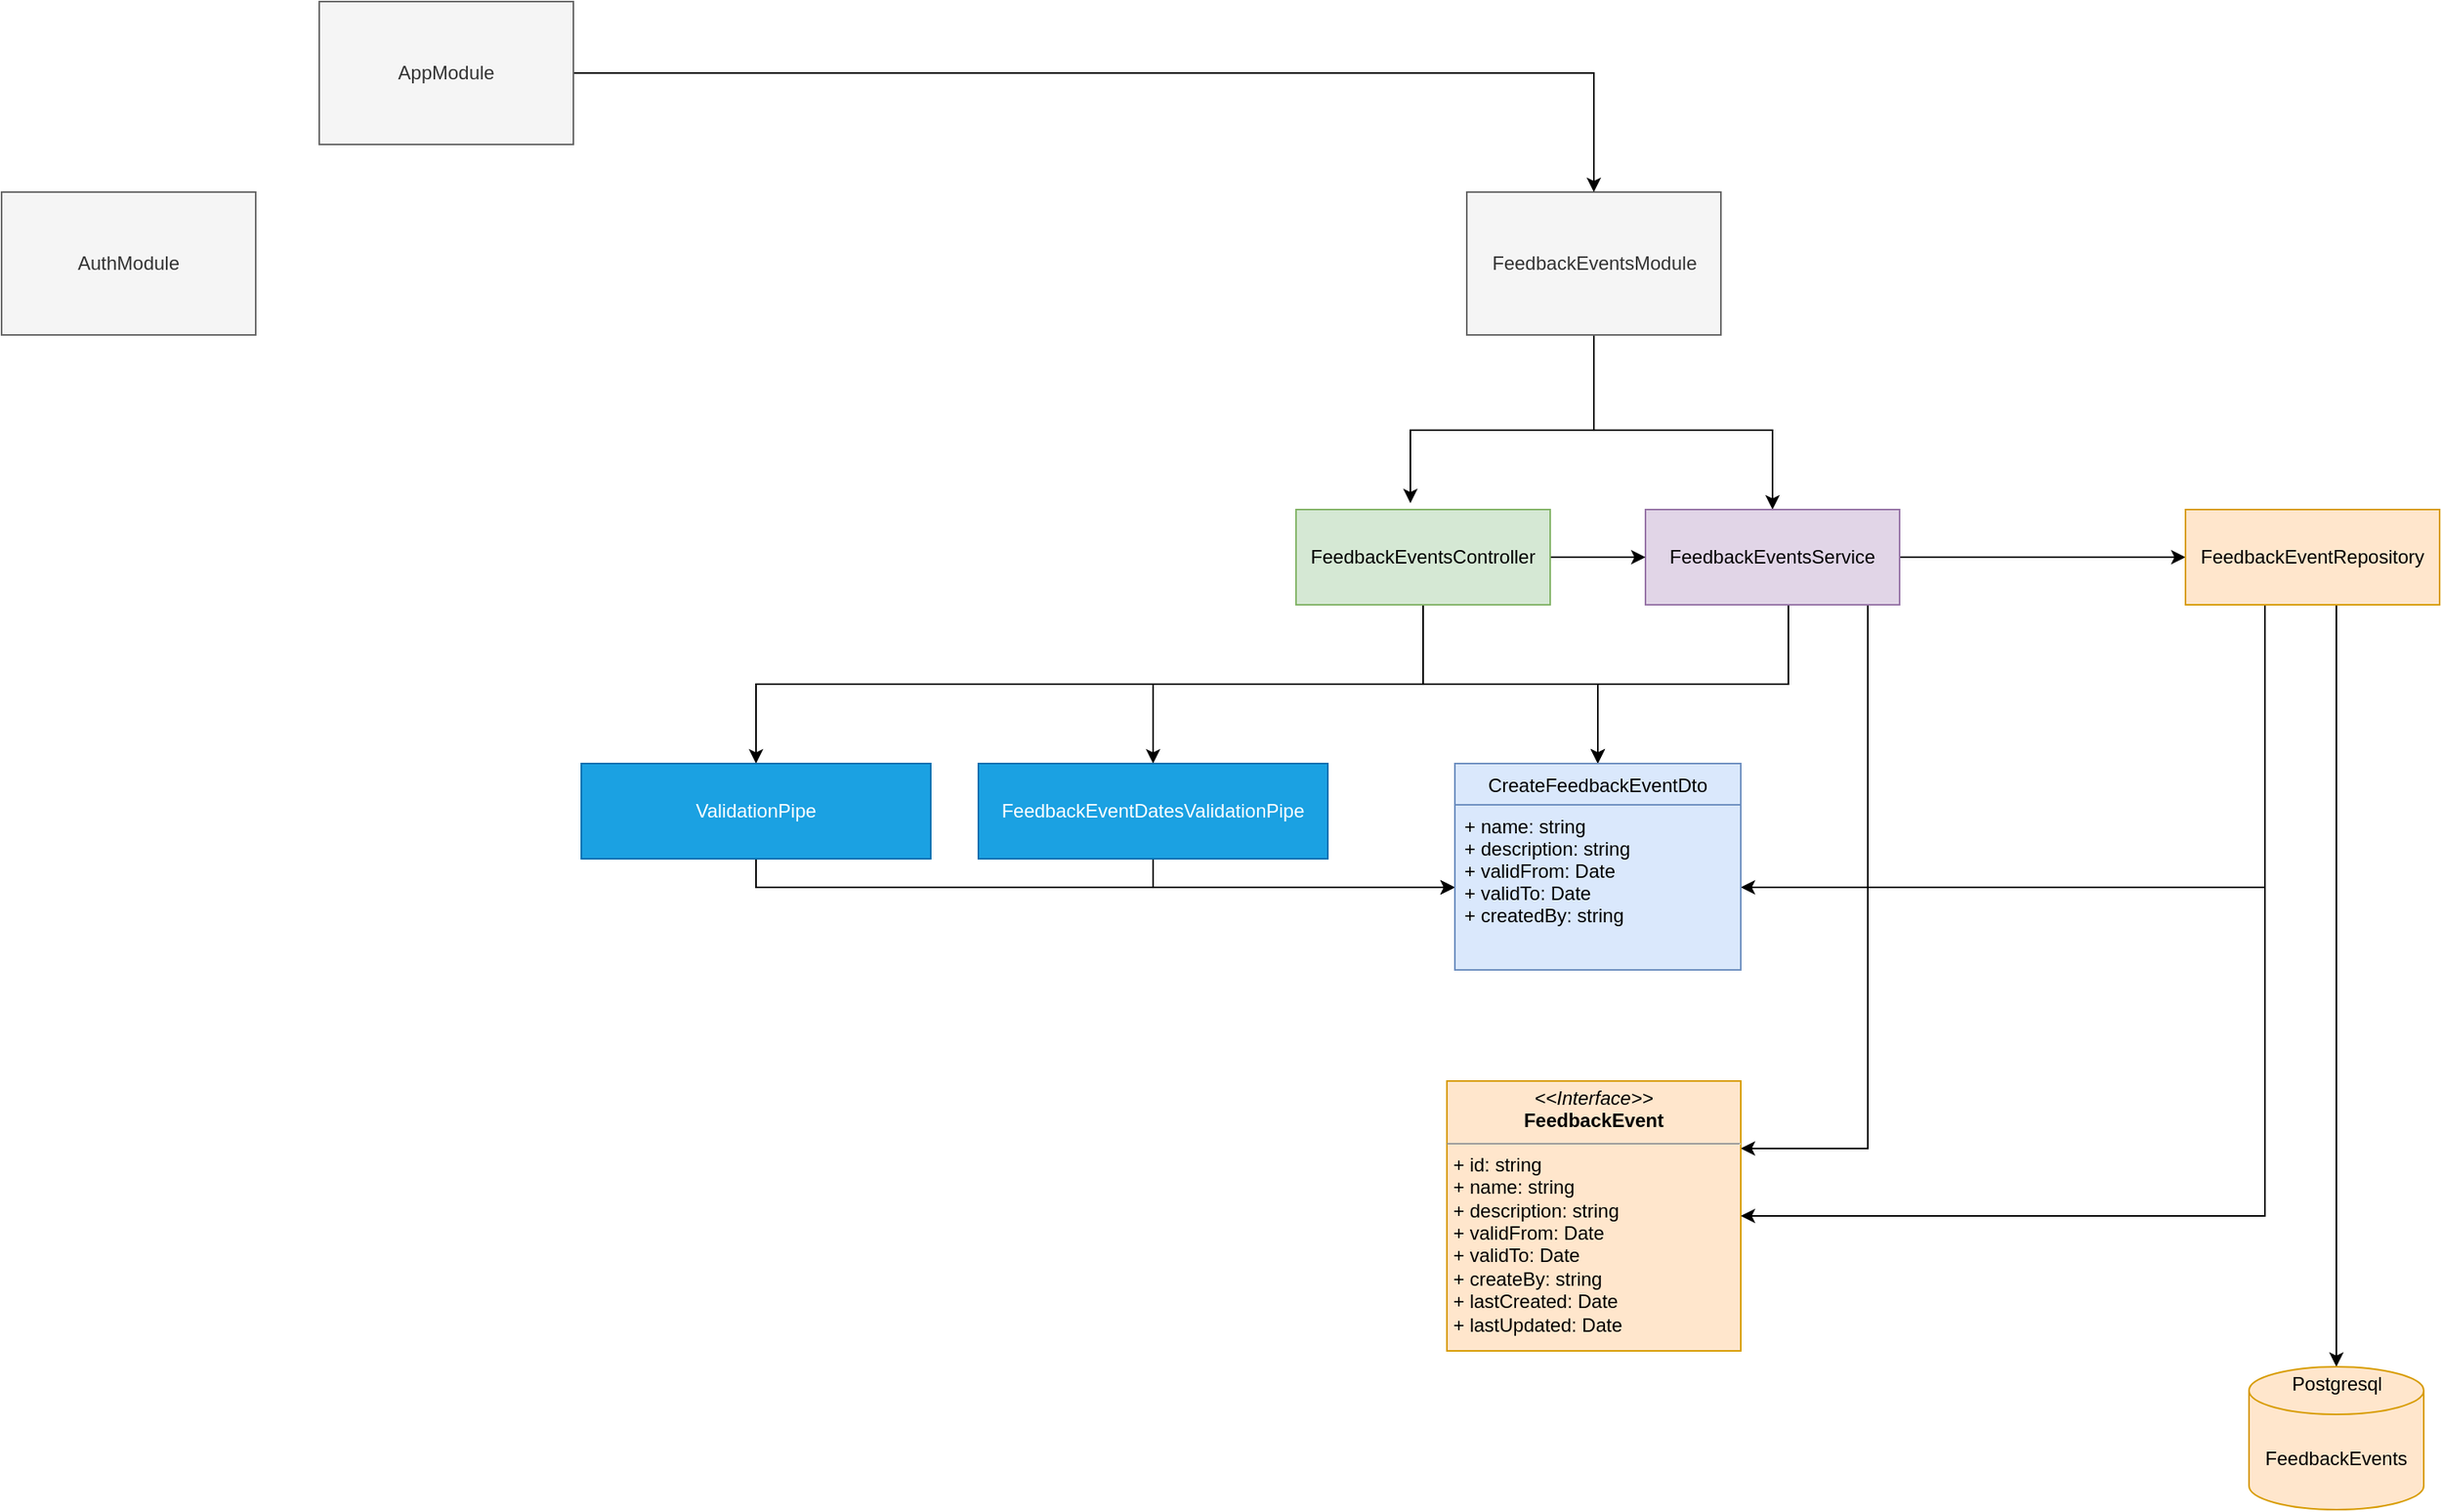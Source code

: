 <mxfile version="13.7.9" type="device" pages="2"><diagram id="m_OUhjI2G5GBgAwFCVLz" name="Architecture"><mxGraphModel dx="2066" dy="1265" grid="1" gridSize="10" guides="1" tooltips="1" connect="1" arrows="1" fold="1" page="1" pageScale="1" pageWidth="827" pageHeight="1169" math="0" shadow="0"><root><mxCell id="0"/><mxCell id="1" parent="0"/><mxCell id="S71YdtYNQO64w7mzU4Tc-6" style="edgeStyle=orthogonalEdgeStyle;rounded=0;orthogonalLoop=1;jettySize=auto;html=1;entryX=0.5;entryY=0;entryDx=0;entryDy=0;" parent="1" source="S71YdtYNQO64w7mzU4Tc-1" target="S71YdtYNQO64w7mzU4Tc-5" edge="1"><mxGeometry relative="1" as="geometry"><Array as="points"><mxPoint x="1083" y="310"/><mxPoint x="1195" y="310"/></Array></mxGeometry></mxCell><mxCell id="S71YdtYNQO64w7mzU4Tc-9" style="edgeStyle=orthogonalEdgeStyle;rounded=0;orthogonalLoop=1;jettySize=auto;html=1;entryX=0.45;entryY=-0.067;entryDx=0;entryDy=0;entryPerimeter=0;" parent="1" source="S71YdtYNQO64w7mzU4Tc-1" target="S71YdtYNQO64w7mzU4Tc-8" edge="1"><mxGeometry relative="1" as="geometry"><Array as="points"><mxPoint x="1083" y="310"/><mxPoint x="967" y="310"/></Array></mxGeometry></mxCell><mxCell id="S71YdtYNQO64w7mzU4Tc-1" value="FeedbackEventsModule" style="rounded=0;whiteSpace=wrap;html=1;fillColor=#f5f5f5;strokeColor=#666666;fontColor=#333333;" parent="1" vertex="1"><mxGeometry x="1002.5" y="160" width="160" height="90" as="geometry"/></mxCell><mxCell id="S71YdtYNQO64w7mzU4Tc-11" style="edgeStyle=orthogonalEdgeStyle;rounded=0;orthogonalLoop=1;jettySize=auto;html=1;entryX=0.5;entryY=0;entryDx=0;entryDy=0;" parent="1" source="S71YdtYNQO64w7mzU4Tc-3" target="S71YdtYNQO64w7mzU4Tc-1" edge="1"><mxGeometry relative="1" as="geometry"/></mxCell><mxCell id="S71YdtYNQO64w7mzU4Tc-3" value="AppModule" style="rounded=0;whiteSpace=wrap;html=1;fillColor=#f5f5f5;strokeColor=#666666;fontColor=#333333;" parent="1" vertex="1"><mxGeometry x="280" y="40" width="160" height="90" as="geometry"/></mxCell><mxCell id="urLszna0lJOW-DD9IVjL-4" style="edgeStyle=orthogonalEdgeStyle;rounded=0;orthogonalLoop=1;jettySize=auto;html=1;entryX=0.5;entryY=0;entryDx=0;entryDy=0;" parent="1" source="S71YdtYNQO64w7mzU4Tc-5" target="urLszna0lJOW-DD9IVjL-1" edge="1"><mxGeometry relative="1" as="geometry"><mxPoint x="1085" y="490" as="targetPoint"/><Array as="points"><mxPoint x="1205" y="470"/><mxPoint x="1085" y="470"/></Array></mxGeometry></mxCell><mxCell id="RRwx9tSDgkdMsI-JKKRw-2" style="edgeStyle=orthogonalEdgeStyle;rounded=0;orthogonalLoop=1;jettySize=auto;html=1;" parent="1" source="S71YdtYNQO64w7mzU4Tc-5" target="RRwx9tSDgkdMsI-JKKRw-1" edge="1"><mxGeometry relative="1" as="geometry"/></mxCell><mxCell id="RRwx9tSDgkdMsI-JKKRw-7" style="edgeStyle=orthogonalEdgeStyle;rounded=0;orthogonalLoop=1;jettySize=auto;html=1;entryX=1;entryY=0.25;entryDx=0;entryDy=0;" parent="1" source="S71YdtYNQO64w7mzU4Tc-5" target="j7ixjyXBDL7cQQo2gSlV-1" edge="1"><mxGeometry relative="1" as="geometry"><Array as="points"><mxPoint x="1255" y="763"/></Array></mxGeometry></mxCell><mxCell id="S71YdtYNQO64w7mzU4Tc-5" value="FeedbackEventsService" style="rounded=0;whiteSpace=wrap;html=1;fillColor=#e1d5e7;strokeColor=#9673a6;" parent="1" vertex="1"><mxGeometry x="1115" y="360" width="160" height="60" as="geometry"/></mxCell><mxCell id="S71YdtYNQO64w7mzU4Tc-10" style="edgeStyle=orthogonalEdgeStyle;rounded=0;orthogonalLoop=1;jettySize=auto;html=1;entryX=0;entryY=0.5;entryDx=0;entryDy=0;" parent="1" source="S71YdtYNQO64w7mzU4Tc-8" target="S71YdtYNQO64w7mzU4Tc-5" edge="1"><mxGeometry relative="1" as="geometry"/></mxCell><mxCell id="urLszna0lJOW-DD9IVjL-5" style="edgeStyle=orthogonalEdgeStyle;rounded=0;orthogonalLoop=1;jettySize=auto;html=1;entryX=0.5;entryY=0;entryDx=0;entryDy=0;" parent="1" source="S71YdtYNQO64w7mzU4Tc-8" target="urLszna0lJOW-DD9IVjL-1" edge="1"><mxGeometry relative="1" as="geometry"/></mxCell><mxCell id="iXdcLjGF0jGkZnHeVWgP-2" style="edgeStyle=orthogonalEdgeStyle;rounded=0;orthogonalLoop=1;jettySize=auto;html=1;entryX=0.5;entryY=0;entryDx=0;entryDy=0;" parent="1" source="S71YdtYNQO64w7mzU4Tc-8" target="iXdcLjGF0jGkZnHeVWgP-1" edge="1"><mxGeometry relative="1" as="geometry"/></mxCell><mxCell id="iXdcLjGF0jGkZnHeVWgP-4" style="edgeStyle=orthogonalEdgeStyle;rounded=0;orthogonalLoop=1;jettySize=auto;html=1;" parent="1" source="S71YdtYNQO64w7mzU4Tc-8" target="iXdcLjGF0jGkZnHeVWgP-3" edge="1"><mxGeometry relative="1" as="geometry"><Array as="points"><mxPoint x="975" y="470"/><mxPoint x="555" y="470"/></Array></mxGeometry></mxCell><mxCell id="S71YdtYNQO64w7mzU4Tc-8" value="FeedbackEventsController" style="rounded=0;whiteSpace=wrap;html=1;fillColor=#d5e8d4;strokeColor=#82b366;" parent="1" vertex="1"><mxGeometry x="895" y="360" width="160" height="60" as="geometry"/></mxCell><mxCell id="j7ixjyXBDL7cQQo2gSlV-1" value="&lt;p style=&quot;margin: 0px ; margin-top: 4px ; text-align: center&quot;&gt;&lt;i&gt;&amp;lt;&amp;lt;Interface&amp;gt;&amp;gt;&lt;/i&gt;&lt;br&gt;&lt;b&gt;FeedbackEvent&lt;/b&gt;&lt;/p&gt;&lt;hr size=&quot;1&quot;&gt;&lt;p style=&quot;margin: 0px ; margin-left: 4px&quot;&gt;+ id: string&lt;/p&gt;&lt;p style=&quot;margin: 0px ; margin-left: 4px&quot;&gt;+ name: string&lt;br&gt;+ description: string&lt;/p&gt;&lt;p style=&quot;margin: 0px ; margin-left: 4px&quot;&gt;+ validFrom: Date&lt;/p&gt;&lt;p style=&quot;margin: 0px ; margin-left: 4px&quot;&gt;+ validTo: Date&lt;/p&gt;&lt;p style=&quot;margin: 0px ; margin-left: 4px&quot;&gt;+ createBy: string&lt;/p&gt;&lt;p style=&quot;margin: 0px ; margin-left: 4px&quot;&gt;+ lastCreated: Date&lt;/p&gt;&lt;p style=&quot;margin: 0px ; margin-left: 4px&quot;&gt;+ lastUpdated: Date&lt;/p&gt;&lt;p style=&quot;margin: 0px ; margin-left: 4px&quot;&gt;&lt;br&gt;&lt;/p&gt;" style="verticalAlign=top;align=left;overflow=fill;fontSize=12;fontFamily=Helvetica;html=1;fillColor=#ffe6cc;strokeColor=#d79b00;" parent="1" vertex="1"><mxGeometry x="990" y="720" width="185" height="170" as="geometry"/></mxCell><mxCell id="RRwx9tSDgkdMsI-JKKRw-3" style="edgeStyle=orthogonalEdgeStyle;rounded=0;orthogonalLoop=1;jettySize=auto;html=1;" parent="1" source="RRwx9tSDgkdMsI-JKKRw-1" target="urLszna0lJOW-DD9IVjL-2" edge="1"><mxGeometry relative="1" as="geometry"><Array as="points"><mxPoint x="1505" y="598"/></Array></mxGeometry></mxCell><mxCell id="RRwx9tSDgkdMsI-JKKRw-13" style="edgeStyle=orthogonalEdgeStyle;rounded=0;orthogonalLoop=1;jettySize=auto;html=1;" parent="1" source="RRwx9tSDgkdMsI-JKKRw-1" target="RRwx9tSDgkdMsI-JKKRw-6" edge="1"><mxGeometry relative="1" as="geometry"><Array as="points"><mxPoint x="1550" y="640"/><mxPoint x="1550" y="640"/></Array></mxGeometry></mxCell><mxCell id="RRwx9tSDgkdMsI-JKKRw-14" style="edgeStyle=orthogonalEdgeStyle;rounded=0;orthogonalLoop=1;jettySize=auto;html=1;entryX=1;entryY=0.5;entryDx=0;entryDy=0;" parent="1" source="RRwx9tSDgkdMsI-JKKRw-1" target="j7ixjyXBDL7cQQo2gSlV-1" edge="1"><mxGeometry relative="1" as="geometry"><Array as="points"><mxPoint x="1505" y="805"/></Array></mxGeometry></mxCell><mxCell id="RRwx9tSDgkdMsI-JKKRw-1" value="FeedbackEventRepository&lt;br&gt;" style="rounded=0;whiteSpace=wrap;html=1;fillColor=#ffe6cc;strokeColor=#d79b00;" parent="1" vertex="1"><mxGeometry x="1455" y="360" width="160" height="60" as="geometry"/></mxCell><mxCell id="RRwx9tSDgkdMsI-JKKRw-10" value="" style="group" parent="1" vertex="1" connectable="0"><mxGeometry x="1495" y="900" width="110" height="90" as="geometry"/></mxCell><mxCell id="S71YdtYNQO64w7mzU4Tc-12" value="FeedbackEvents" style="shape=cylinder3;whiteSpace=wrap;html=1;boundedLbl=1;backgroundOutline=1;size=15;fillColor=#ffe6cc;strokeColor=#d79b00;" parent="RRwx9tSDgkdMsI-JKKRw-10" vertex="1"><mxGeometry width="110.0" height="90" as="geometry"/></mxCell><mxCell id="RRwx9tSDgkdMsI-JKKRw-6" value="Postgresql" style="text;html=1;strokeColor=none;fillColor=none;align=center;verticalAlign=middle;whiteSpace=wrap;rounded=0;" parent="RRwx9tSDgkdMsI-JKKRw-10" vertex="1"><mxGeometry x="30.556" width="48.889" height="22.5" as="geometry"/></mxCell><mxCell id="iXdcLjGF0jGkZnHeVWgP-6" style="edgeStyle=orthogonalEdgeStyle;rounded=0;orthogonalLoop=1;jettySize=auto;html=1;entryX=0;entryY=0.5;entryDx=0;entryDy=0;" parent="1" source="iXdcLjGF0jGkZnHeVWgP-1" target="urLszna0lJOW-DD9IVjL-2" edge="1"><mxGeometry relative="1" as="geometry"><Array as="points"><mxPoint x="805" y="598"/></Array></mxGeometry></mxCell><mxCell id="iXdcLjGF0jGkZnHeVWgP-1" value="FeedbackEventDatesValidationPipe" style="rounded=0;whiteSpace=wrap;html=1;fillColor=#1ba1e2;strokeColor=#006EAF;fontColor=#ffffff;" parent="1" vertex="1"><mxGeometry x="695" y="520" width="220" height="60" as="geometry"/></mxCell><mxCell id="iXdcLjGF0jGkZnHeVWgP-5" style="edgeStyle=orthogonalEdgeStyle;rounded=0;orthogonalLoop=1;jettySize=auto;html=1;" parent="1" source="iXdcLjGF0jGkZnHeVWgP-3" target="urLszna0lJOW-DD9IVjL-2" edge="1"><mxGeometry relative="1" as="geometry"><Array as="points"><mxPoint x="555" y="598"/></Array></mxGeometry></mxCell><mxCell id="iXdcLjGF0jGkZnHeVWgP-3" value="ValidationPipe" style="rounded=0;whiteSpace=wrap;html=1;fillColor=#1ba1e2;strokeColor=#006EAF;fontColor=#ffffff;" parent="1" vertex="1"><mxGeometry x="445" y="520" width="220" height="60" as="geometry"/></mxCell><mxCell id="urLszna0lJOW-DD9IVjL-1" value="CreateFeedbackEventDto" style="swimlane;fontStyle=0;childLayout=stackLayout;horizontal=1;startSize=26;fillColor=#dae8fc;horizontalStack=0;resizeParent=1;resizeParentMax=0;resizeLast=0;collapsible=1;marginBottom=0;strokeColor=#6c8ebf;" parent="1" vertex="1"><mxGeometry x="995" y="520" width="180" height="130" as="geometry"/></mxCell><mxCell id="urLszna0lJOW-DD9IVjL-2" value="+ name: string&#10;+ description: string&#10;+ validFrom: Date&#10;+ validTo: Date&#10;+ createdBy: string" style="text;strokeColor=#6c8ebf;fillColor=#dae8fc;align=left;verticalAlign=top;spacingLeft=4;spacingRight=4;overflow=hidden;rotatable=0;points=[[0,0.5],[1,0.5]];portConstraint=eastwest;" parent="urLszna0lJOW-DD9IVjL-1" vertex="1"><mxGeometry y="26" width="180" height="104" as="geometry"/></mxCell><mxCell id="WMBmMWjgQ29m_U10FxQO-1" value="AuthModule" style="rounded=0;whiteSpace=wrap;html=1;fillColor=#f5f5f5;strokeColor=#666666;fontColor=#333333;" vertex="1" parent="1"><mxGeometry x="80" y="160" width="160" height="90" as="geometry"/></mxCell></root></mxGraphModel></diagram><diagram id="3yvKziDZYBmyx85XIIpG" name="Events Data Model"><mxGraphModel dx="2066" dy="1265" grid="1" gridSize="10" guides="1" tooltips="1" connect="1" arrows="1" fold="1" page="1" pageScale="1" pageWidth="827" pageHeight="1169" math="0" shadow="0"><root><mxCell id="32qWJj-KPSrE0do_Nls_-0"/><mxCell id="32qWJj-KPSrE0do_Nls_-1" parent="32qWJj-KPSrE0do_Nls_-0"/><mxCell id="32qWJj-KPSrE0do_Nls_-2" value="&lt;p style=&quot;margin: 0px ; margin-top: 4px ; text-align: center&quot;&gt;&lt;i&gt;&amp;lt;&amp;lt;Interface&amp;gt;&amp;gt;&lt;/i&gt;&lt;br&gt;&lt;b&gt;FeedbackEvent&lt;/b&gt;&lt;/p&gt;&lt;hr size=&quot;1&quot;&gt;&lt;p style=&quot;margin: 0px ; margin-left: 4px&quot;&gt;+ id: string&lt;/p&gt;&lt;p style=&quot;margin: 0px ; margin-left: 4px&quot;&gt;+ name: string&lt;br&gt;+ description: string&lt;/p&gt;&lt;p style=&quot;margin: 0px ; margin-left: 4px&quot;&gt;+ validFrom: Date&lt;/p&gt;&lt;p style=&quot;margin: 0px ; margin-left: 4px&quot;&gt;+ validTo: Date&lt;/p&gt;&lt;p style=&quot;margin: 0px ; margin-left: 4px&quot;&gt;+ createBy: string&lt;/p&gt;&lt;p style=&quot;margin: 0px ; margin-left: 4px&quot;&gt;+ lastCreated: Date&lt;/p&gt;&lt;p style=&quot;margin: 0px ; margin-left: 4px&quot;&gt;+ lastUpdated: Date&lt;/p&gt;&lt;p style=&quot;margin: 0px ; margin-left: 4px&quot;&gt;&lt;br&gt;&lt;/p&gt;" style="verticalAlign=top;align=left;overflow=fill;fontSize=12;fontFamily=Helvetica;html=1;fillColor=#ffe6cc;strokeColor=#d79b00;" parent="32qWJj-KPSrE0do_Nls_-1" vertex="1"><mxGeometry x="330" y="50" width="190" height="180" as="geometry"/></mxCell><mxCell id="1YKCq3w4x7hiobmi0LuE-0" value="CreateEventDto" style="swimlane;fontStyle=0;childLayout=stackLayout;horizontal=1;startSize=26;fillColor=#dae8fc;horizontalStack=0;resizeParent=1;resizeParentMax=0;resizeLast=0;collapsible=1;marginBottom=0;strokeColor=#6c8ebf;" parent="32qWJj-KPSrE0do_Nls_-1" vertex="1"><mxGeometry x="295" y="350" width="260" height="130" as="geometry"/></mxCell><mxCell id="1YKCq3w4x7hiobmi0LuE-1" value="+ name: string&#10;+ description: string&#10;+ validFrom: Date&#10;+ validTo: Date&#10;+ createdBy: string" style="text;strokeColor=#6c8ebf;fillColor=#dae8fc;align=left;verticalAlign=top;spacingLeft=4;spacingRight=4;overflow=hidden;rotatable=0;points=[[0,0.5],[1,0.5]];portConstraint=eastwest;" parent="1YKCq3w4x7hiobmi0LuE-0" vertex="1"><mxGeometry y="26" width="260" height="104" as="geometry"/></mxCell></root></mxGraphModel></diagram></mxfile>